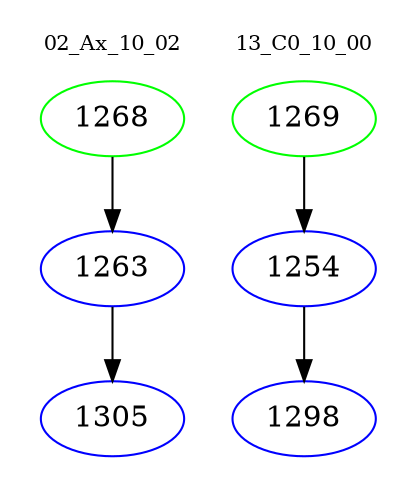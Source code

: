 digraph{
subgraph cluster_0 {
color = white
label = "02_Ax_10_02";
fontsize=10;
T0_1268 [label="1268", color="green"]
T0_1268 -> T0_1263 [color="black"]
T0_1263 [label="1263", color="blue"]
T0_1263 -> T0_1305 [color="black"]
T0_1305 [label="1305", color="blue"]
}
subgraph cluster_1 {
color = white
label = "13_C0_10_00";
fontsize=10;
T1_1269 [label="1269", color="green"]
T1_1269 -> T1_1254 [color="black"]
T1_1254 [label="1254", color="blue"]
T1_1254 -> T1_1298 [color="black"]
T1_1298 [label="1298", color="blue"]
}
}
